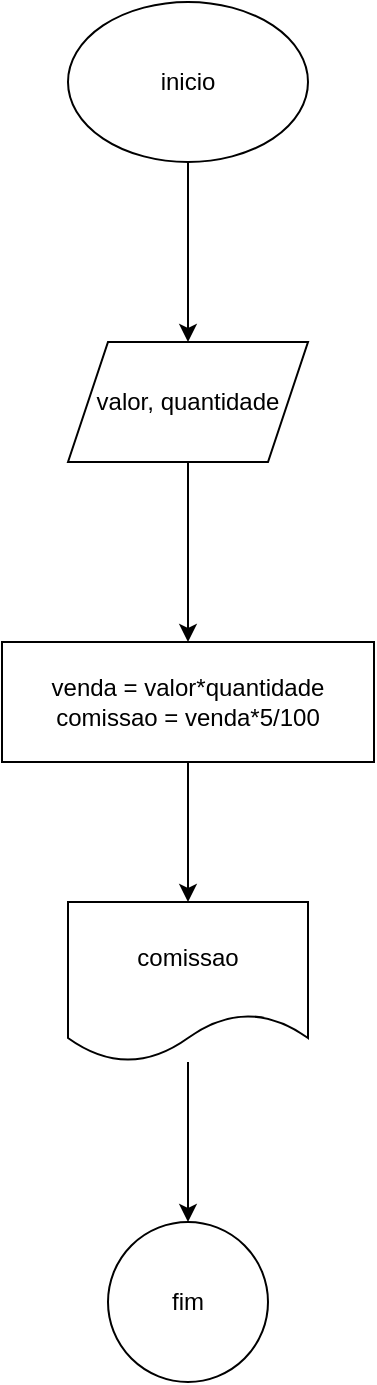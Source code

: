 <mxfile version="26.1.1">
  <diagram name="Página-1" id="k1FABToMCHfhbqe30DZh">
    <mxGraphModel dx="880" dy="460" grid="1" gridSize="10" guides="1" tooltips="1" connect="1" arrows="1" fold="1" page="1" pageScale="1" pageWidth="827" pageHeight="1169" math="0" shadow="0">
      <root>
        <mxCell id="0" />
        <mxCell id="1" parent="0" />
        <mxCell id="moiK748Dylu5m5wUNocA-3" value="" style="edgeStyle=orthogonalEdgeStyle;rounded=0;orthogonalLoop=1;jettySize=auto;html=1;" edge="1" parent="1" source="moiK748Dylu5m5wUNocA-1" target="moiK748Dylu5m5wUNocA-2">
          <mxGeometry relative="1" as="geometry" />
        </mxCell>
        <mxCell id="moiK748Dylu5m5wUNocA-1" value="inicio" style="ellipse;whiteSpace=wrap;html=1;" vertex="1" parent="1">
          <mxGeometry x="354" y="30" width="120" height="80" as="geometry" />
        </mxCell>
        <mxCell id="moiK748Dylu5m5wUNocA-5" value="" style="edgeStyle=orthogonalEdgeStyle;rounded=0;orthogonalLoop=1;jettySize=auto;html=1;" edge="1" parent="1" source="moiK748Dylu5m5wUNocA-2" target="moiK748Dylu5m5wUNocA-4">
          <mxGeometry relative="1" as="geometry" />
        </mxCell>
        <mxCell id="moiK748Dylu5m5wUNocA-2" value="valor, quantidade" style="shape=parallelogram;perimeter=parallelogramPerimeter;whiteSpace=wrap;html=1;fixedSize=1;" vertex="1" parent="1">
          <mxGeometry x="354" y="200" width="120" height="60" as="geometry" />
        </mxCell>
        <mxCell id="moiK748Dylu5m5wUNocA-7" value="" style="edgeStyle=orthogonalEdgeStyle;rounded=0;orthogonalLoop=1;jettySize=auto;html=1;" edge="1" parent="1" source="moiK748Dylu5m5wUNocA-4" target="moiK748Dylu5m5wUNocA-6">
          <mxGeometry relative="1" as="geometry" />
        </mxCell>
        <mxCell id="moiK748Dylu5m5wUNocA-4" value="venda = valor*quantidade&lt;div&gt;comissao = venda*5/100&lt;/div&gt;" style="whiteSpace=wrap;html=1;" vertex="1" parent="1">
          <mxGeometry x="321" y="350" width="186" height="60" as="geometry" />
        </mxCell>
        <mxCell id="moiK748Dylu5m5wUNocA-10" value="" style="edgeStyle=orthogonalEdgeStyle;rounded=0;orthogonalLoop=1;jettySize=auto;html=1;" edge="1" parent="1" source="moiK748Dylu5m5wUNocA-6" target="moiK748Dylu5m5wUNocA-9">
          <mxGeometry relative="1" as="geometry" />
        </mxCell>
        <mxCell id="moiK748Dylu5m5wUNocA-6" value="comissao" style="shape=document;whiteSpace=wrap;html=1;boundedLbl=1;" vertex="1" parent="1">
          <mxGeometry x="354" y="480" width="120" height="80" as="geometry" />
        </mxCell>
        <mxCell id="moiK748Dylu5m5wUNocA-9" value="fim" style="ellipse;whiteSpace=wrap;html=1;" vertex="1" parent="1">
          <mxGeometry x="374" y="640" width="80" height="80" as="geometry" />
        </mxCell>
      </root>
    </mxGraphModel>
  </diagram>
</mxfile>
